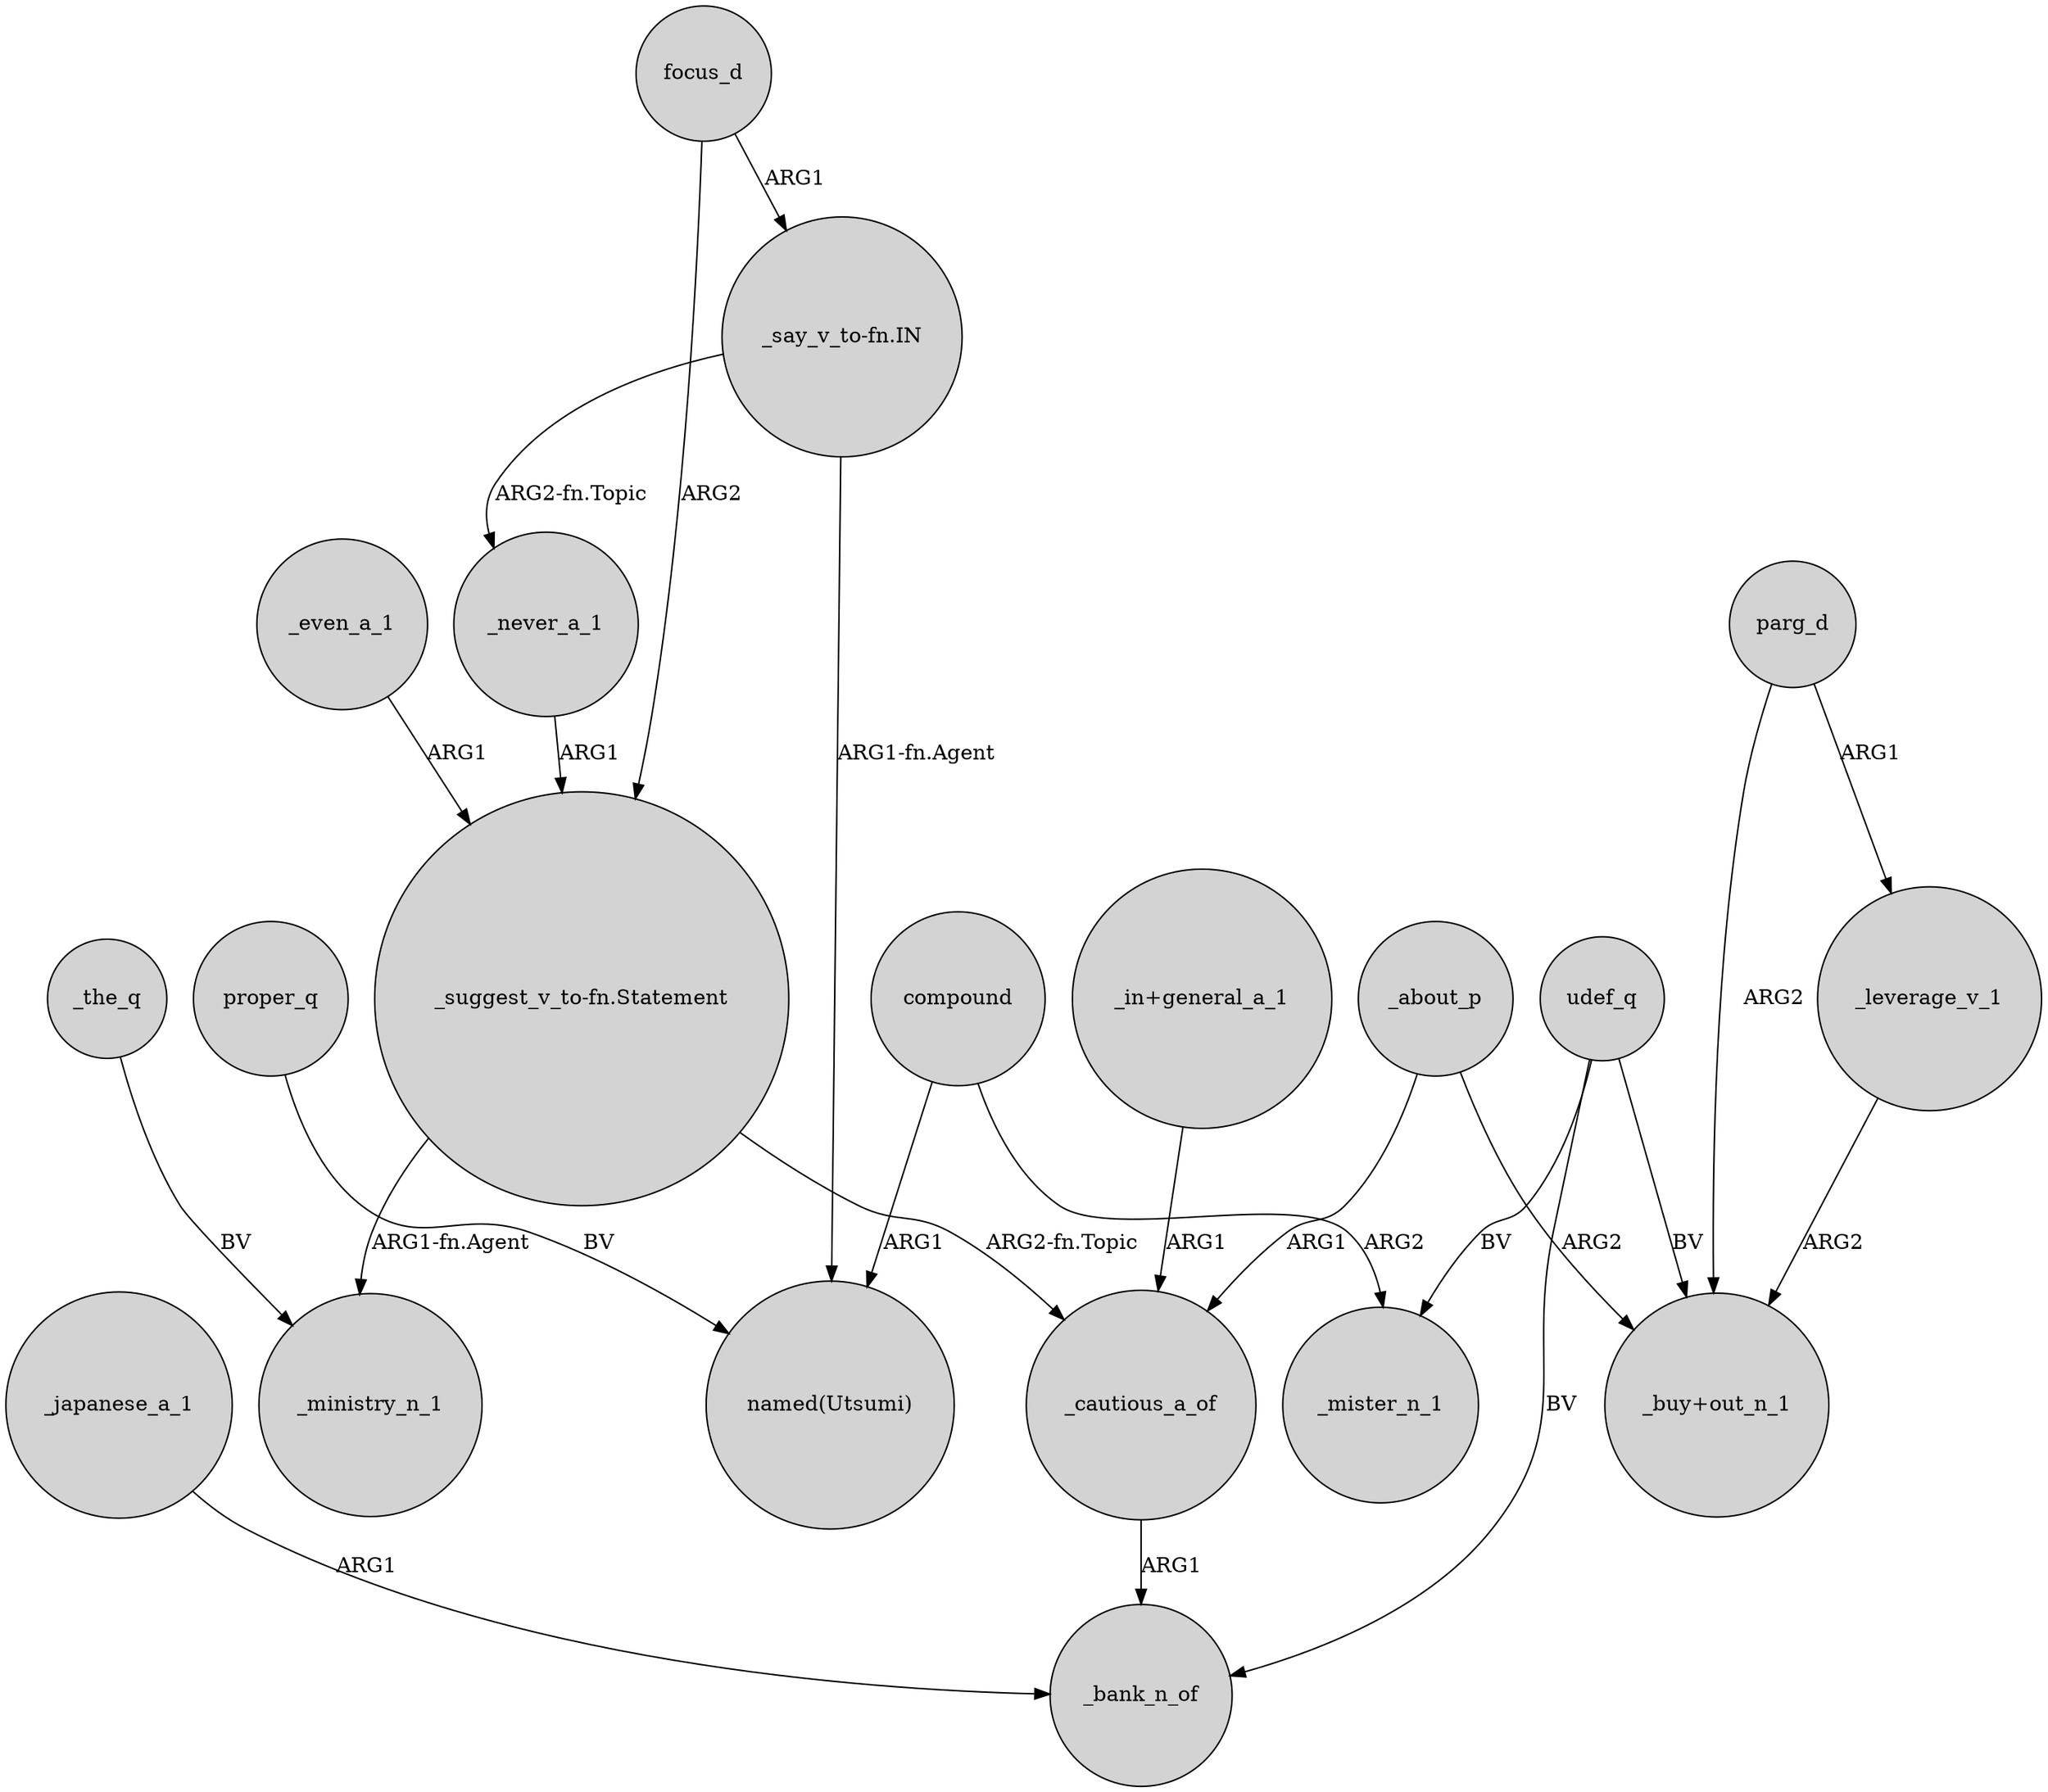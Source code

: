digraph {
	node [shape=circle style=filled]
	_japanese_a_1 -> _bank_n_of [label=ARG1]
	focus_d -> "_suggest_v_to-fn.Statement" [label=ARG2]
	_never_a_1 -> "_suggest_v_to-fn.Statement" [label=ARG1]
	"_suggest_v_to-fn.Statement" -> _cautious_a_of [label="ARG2-fn.Topic"]
	compound -> _mister_n_1 [label=ARG2]
	_cautious_a_of -> _bank_n_of [label=ARG1]
	_the_q -> _ministry_n_1 [label=BV]
	compound -> "named(Utsumi)" [label=ARG1]
	udef_q -> _mister_n_1 [label=BV]
	parg_d -> "_buy+out_n_1" [label=ARG2]
	udef_q -> "_buy+out_n_1" [label=BV]
	parg_d -> _leverage_v_1 [label=ARG1]
	_leverage_v_1 -> "_buy+out_n_1" [label=ARG2]
	_even_a_1 -> "_suggest_v_to-fn.Statement" [label=ARG1]
	"_suggest_v_to-fn.Statement" -> _ministry_n_1 [label="ARG1-fn.Agent"]
	proper_q -> "named(Utsumi)" [label=BV]
	"_in+general_a_1" -> _cautious_a_of [label=ARG1]
	_about_p -> _cautious_a_of [label=ARG1]
	"_say_v_to-fn.IN" -> _never_a_1 [label="ARG2-fn.Topic"]
	_about_p -> "_buy+out_n_1" [label=ARG2]
	"_say_v_to-fn.IN" -> "named(Utsumi)" [label="ARG1-fn.Agent"]
	udef_q -> _bank_n_of [label=BV]
	focus_d -> "_say_v_to-fn.IN" [label=ARG1]
}
